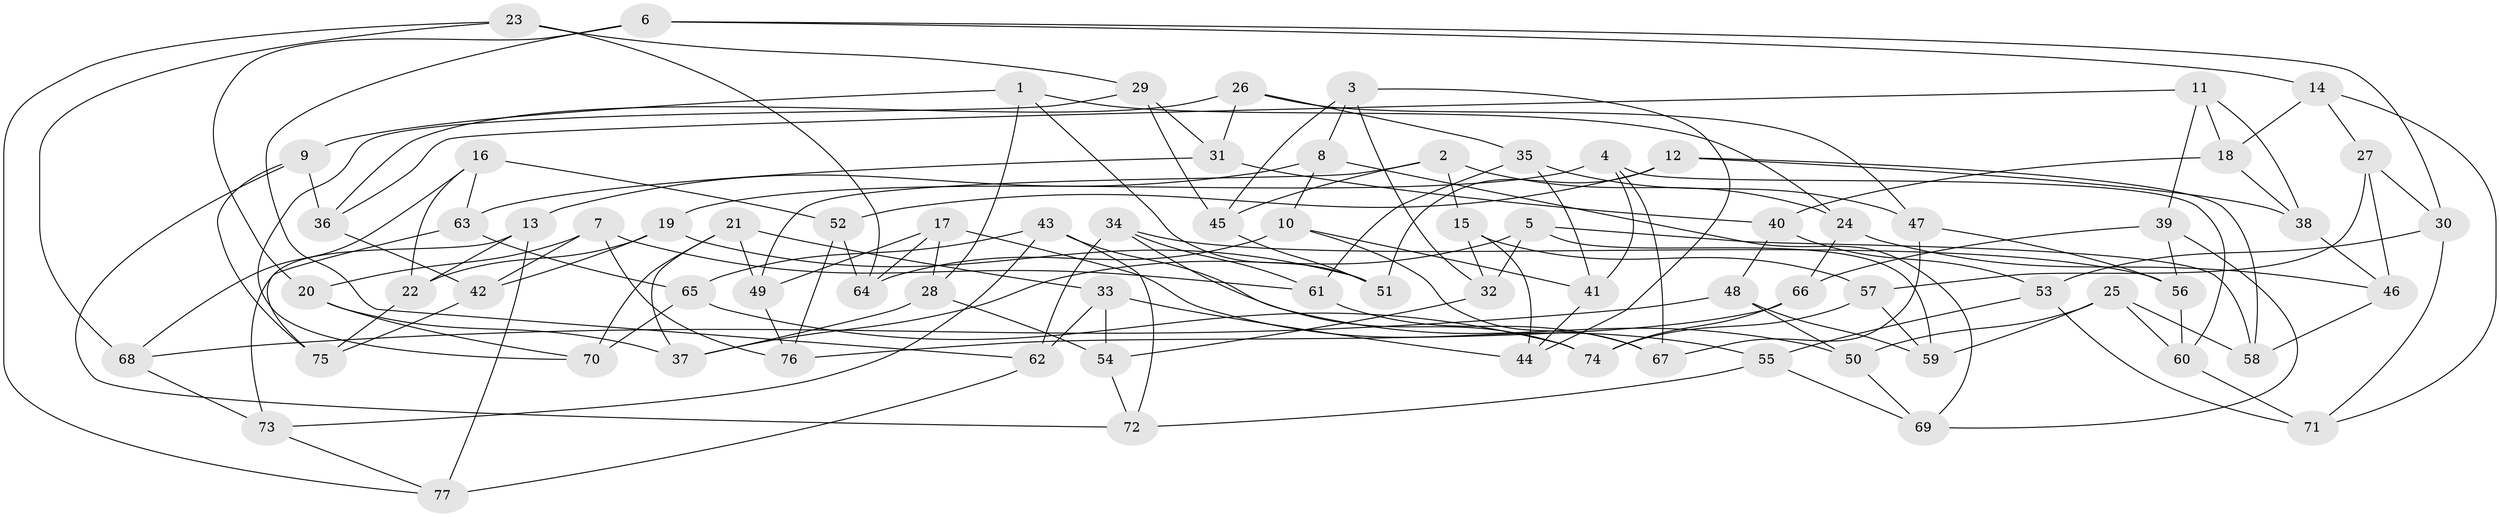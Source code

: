 // coarse degree distribution, {4: 0.20454545454545456, 6: 0.6590909090909091, 5: 0.09090909090909091, 3: 0.045454545454545456}
// Generated by graph-tools (version 1.1) at 2025/52/02/27/25 19:52:30]
// undirected, 77 vertices, 154 edges
graph export_dot {
graph [start="1"]
  node [color=gray90,style=filled];
  1;
  2;
  3;
  4;
  5;
  6;
  7;
  8;
  9;
  10;
  11;
  12;
  13;
  14;
  15;
  16;
  17;
  18;
  19;
  20;
  21;
  22;
  23;
  24;
  25;
  26;
  27;
  28;
  29;
  30;
  31;
  32;
  33;
  34;
  35;
  36;
  37;
  38;
  39;
  40;
  41;
  42;
  43;
  44;
  45;
  46;
  47;
  48;
  49;
  50;
  51;
  52;
  53;
  54;
  55;
  56;
  57;
  58;
  59;
  60;
  61;
  62;
  63;
  64;
  65;
  66;
  67;
  68;
  69;
  70;
  71;
  72;
  73;
  74;
  75;
  76;
  77;
  1 -- 51;
  1 -- 9;
  1 -- 24;
  1 -- 28;
  2 -- 24;
  2 -- 15;
  2 -- 49;
  2 -- 45;
  3 -- 8;
  3 -- 45;
  3 -- 32;
  3 -- 44;
  4 -- 19;
  4 -- 60;
  4 -- 67;
  4 -- 41;
  5 -- 58;
  5 -- 37;
  5 -- 32;
  5 -- 59;
  6 -- 14;
  6 -- 62;
  6 -- 20;
  6 -- 30;
  7 -- 76;
  7 -- 61;
  7 -- 42;
  7 -- 20;
  8 -- 69;
  8 -- 10;
  8 -- 13;
  9 -- 72;
  9 -- 36;
  9 -- 75;
  10 -- 67;
  10 -- 41;
  10 -- 64;
  11 -- 18;
  11 -- 39;
  11 -- 36;
  11 -- 38;
  12 -- 51;
  12 -- 38;
  12 -- 52;
  12 -- 58;
  13 -- 73;
  13 -- 22;
  13 -- 77;
  14 -- 71;
  14 -- 18;
  14 -- 27;
  15 -- 57;
  15 -- 32;
  15 -- 44;
  16 -- 63;
  16 -- 52;
  16 -- 22;
  16 -- 68;
  17 -- 28;
  17 -- 49;
  17 -- 55;
  17 -- 64;
  18 -- 38;
  18 -- 40;
  19 -- 22;
  19 -- 51;
  19 -- 42;
  20 -- 37;
  20 -- 70;
  21 -- 49;
  21 -- 37;
  21 -- 33;
  21 -- 70;
  22 -- 75;
  23 -- 77;
  23 -- 29;
  23 -- 64;
  23 -- 68;
  24 -- 66;
  24 -- 46;
  25 -- 60;
  25 -- 58;
  25 -- 59;
  25 -- 50;
  26 -- 31;
  26 -- 47;
  26 -- 36;
  26 -- 35;
  27 -- 30;
  27 -- 57;
  27 -- 46;
  28 -- 54;
  28 -- 37;
  29 -- 31;
  29 -- 45;
  29 -- 70;
  30 -- 71;
  30 -- 53;
  31 -- 63;
  31 -- 40;
  32 -- 54;
  33 -- 54;
  33 -- 44;
  33 -- 62;
  34 -- 56;
  34 -- 61;
  34 -- 62;
  34 -- 74;
  35 -- 41;
  35 -- 47;
  35 -- 61;
  36 -- 42;
  38 -- 46;
  39 -- 66;
  39 -- 69;
  39 -- 56;
  40 -- 53;
  40 -- 48;
  41 -- 44;
  42 -- 75;
  43 -- 65;
  43 -- 50;
  43 -- 72;
  43 -- 73;
  45 -- 51;
  46 -- 58;
  47 -- 56;
  47 -- 67;
  48 -- 68;
  48 -- 59;
  48 -- 50;
  49 -- 76;
  50 -- 69;
  52 -- 64;
  52 -- 76;
  53 -- 55;
  53 -- 71;
  54 -- 72;
  55 -- 72;
  55 -- 69;
  56 -- 60;
  57 -- 59;
  57 -- 74;
  60 -- 71;
  61 -- 67;
  62 -- 77;
  63 -- 75;
  63 -- 65;
  65 -- 70;
  65 -- 74;
  66 -- 76;
  66 -- 74;
  68 -- 73;
  73 -- 77;
}

